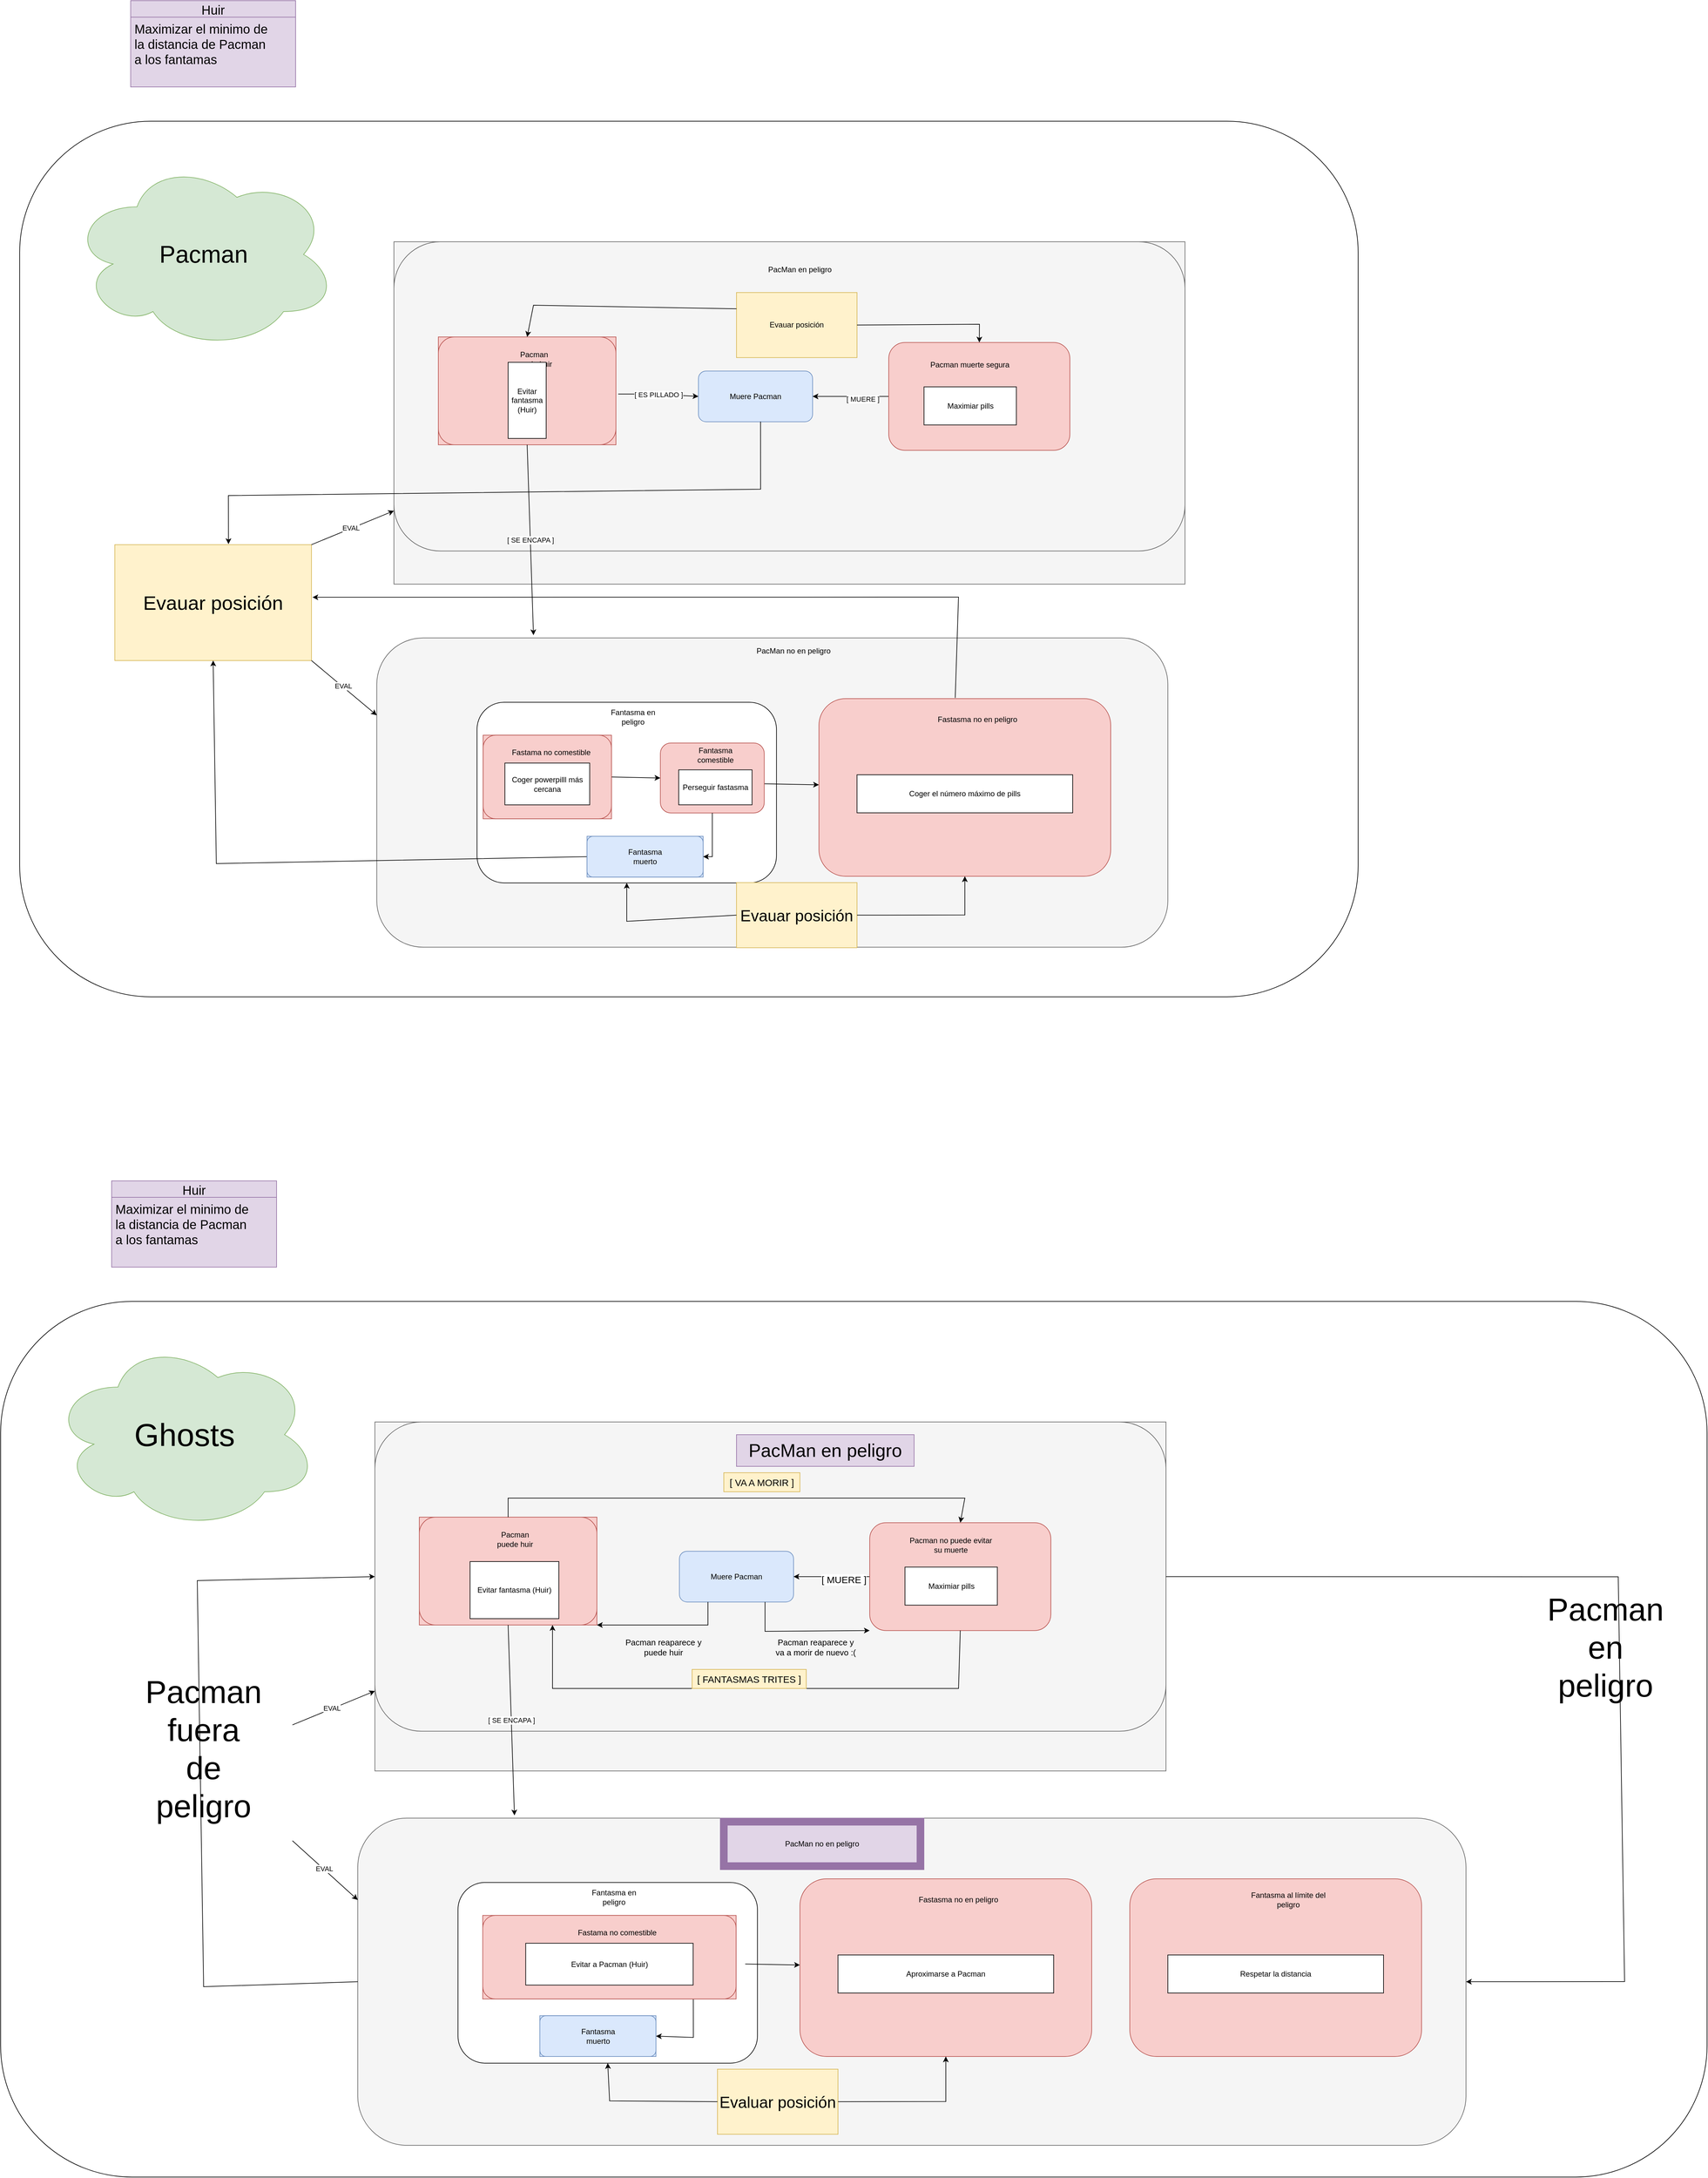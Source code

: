 <mxfile version="20.4.1" type="device"><diagram id="VX-4OSSG7RYSAhEicvWq" name="Página-1"><mxGraphModel dx="4249" dy="3746" grid="1" gridSize="10" guides="1" tooltips="1" connect="1" arrows="1" fold="1" page="1" pageScale="1" pageWidth="1654" pageHeight="2336" math="0" shadow="0"><root><mxCell id="0"/><mxCell id="1" parent="0"/><mxCell id="gbMcCVuB4OtIAvl5dIXB-71" value="" style="rounded=1;whiteSpace=wrap;html=1;" vertex="1" parent="1"><mxGeometry x="-1020" y="-1450" width="2110" height="1380" as="geometry"/></mxCell><mxCell id="gbMcCVuB4OtIAvl5dIXB-35" value="" style="rounded=1;whiteSpace=wrap;html=1;fillColor=#f5f5f5;fontColor=#333333;strokeColor=#666666;" vertex="1" parent="1"><mxGeometry x="-457.04" y="-635.63" width="1247.04" height="487.41" as="geometry"/></mxCell><mxCell id="gbMcCVuB4OtIAvl5dIXB-12" value="" style="rounded=1;whiteSpace=wrap;html=1;" vertex="1" parent="1"><mxGeometry x="-299.036" y="-534.295" width="472.092" height="284.734" as="geometry"/></mxCell><mxCell id="gbMcCVuB4OtIAvl5dIXB-61" value="" style="group;fontSize=37;fillColor=#f5f5f5;fontColor=#333333;strokeColor=#666666;" vertex="1" connectable="0" parent="1"><mxGeometry x="-430" y="-1260" width="1247.04" height="539.59" as="geometry"/></mxCell><mxCell id="gbMcCVuB4OtIAvl5dIXB-41" value="" style="rounded=1;whiteSpace=wrap;html=1;fillColor=#f5f5f5;fontColor=#333333;strokeColor=#666666;" vertex="1" parent="gbMcCVuB4OtIAvl5dIXB-61"><mxGeometry width="1247.04" height="487.41" as="geometry"/></mxCell><mxCell id="gbMcCVuB4OtIAvl5dIXB-42" value="PacMan en peligro" style="text;html=1;strokeColor=none;fillColor=none;align=center;verticalAlign=middle;whiteSpace=wrap;rounded=0;" vertex="1" parent="gbMcCVuB4OtIAvl5dIXB-61"><mxGeometry x="560" y="28.71" width="160" height="30" as="geometry"/></mxCell><mxCell id="gbMcCVuB4OtIAvl5dIXB-60" value="" style="group;fillColor=#f8cecc;strokeColor=#b85450;" vertex="1" connectable="0" parent="gbMcCVuB4OtIAvl5dIXB-61"><mxGeometry x="70" y="150" width="280" height="170" as="geometry"/></mxCell><mxCell id="gbMcCVuB4OtIAvl5dIXB-43" value="" style="rounded=1;whiteSpace=wrap;html=1;fillColor=#f8cecc;strokeColor=#b85450;" vertex="1" parent="gbMcCVuB4OtIAvl5dIXB-60"><mxGeometry width="280" height="170" as="geometry"/></mxCell><mxCell id="gbMcCVuB4OtIAvl5dIXB-44" value="Pacman puede huir" style="text;html=1;strokeColor=none;fillColor=none;align=center;verticalAlign=middle;whiteSpace=wrap;rounded=0;" vertex="1" parent="gbMcCVuB4OtIAvl5dIXB-60"><mxGeometry x="120.6" y="20" width="60" height="30" as="geometry"/></mxCell><mxCell id="gbMcCVuB4OtIAvl5dIXB-48" value="Evitar fantasma (Huir)" style="rounded=0;whiteSpace=wrap;html=1;direction=south;" vertex="1" parent="gbMcCVuB4OtIAvl5dIXB-60"><mxGeometry x="110.0" y="40" width="60" height="120" as="geometry"/></mxCell><mxCell id="gbMcCVuB4OtIAvl5dIXB-56" value="Muere Pacman" style="rounded=1;whiteSpace=wrap;html=1;fillColor=#dae8fc;strokeColor=#6c8ebf;" vertex="1" parent="gbMcCVuB4OtIAvl5dIXB-61"><mxGeometry x="480" y="203.7" width="180" height="80" as="geometry"/></mxCell><mxCell id="gbMcCVuB4OtIAvl5dIXB-58" value="[ ES PILLADO ]" style="endArrow=classic;html=1;rounded=0;entryX=0;entryY=0.5;entryDx=0;entryDy=0;" edge="1" parent="gbMcCVuB4OtIAvl5dIXB-61" target="gbMcCVuB4OtIAvl5dIXB-56"><mxGeometry width="50" height="50" relative="1" as="geometry"><mxPoint x="353.52" y="240" as="sourcePoint"/><mxPoint x="660" y="530" as="targetPoint"/><Array as="points"><mxPoint x="403.52" y="240"/></Array></mxGeometry></mxCell><mxCell id="gbMcCVuB4OtIAvl5dIXB-63" value="" style="endArrow=classic;html=1;rounded=0;exitX=0;exitY=0.5;exitDx=0;exitDy=0;entryX=1;entryY=0.5;entryDx=0;entryDy=0;" edge="1" parent="gbMcCVuB4OtIAvl5dIXB-61" source="gbMcCVuB4OtIAvl5dIXB-46" target="gbMcCVuB4OtIAvl5dIXB-56"><mxGeometry width="50" height="50" relative="1" as="geometry"><mxPoint x="440" y="450" as="sourcePoint"/><mxPoint x="490" y="400" as="targetPoint"/></mxGeometry></mxCell><mxCell id="gbMcCVuB4OtIAvl5dIXB-64" value="&lt;div&gt;[ MUERE ]&lt;br&gt;&lt;/div&gt;" style="edgeLabel;html=1;align=center;verticalAlign=middle;resizable=0;points=[];" vertex="1" connectable="0" parent="gbMcCVuB4OtIAvl5dIXB-63"><mxGeometry x="-0.313" y="4" relative="1" as="geometry"><mxPoint as="offset"/></mxGeometry></mxCell><mxCell id="gbMcCVuB4OtIAvl5dIXB-59" value="" style="group" vertex="1" connectable="0" parent="gbMcCVuB4OtIAvl5dIXB-61"><mxGeometry x="780" y="158.7" width="285.61" height="252.59" as="geometry"/></mxCell><mxCell id="gbMcCVuB4OtIAvl5dIXB-46" value="" style="rounded=1;whiteSpace=wrap;html=1;fillColor=#f8cecc;strokeColor=#b85450;" vertex="1" parent="gbMcCVuB4OtIAvl5dIXB-59"><mxGeometry width="285.61" height="170" as="geometry"/></mxCell><mxCell id="gbMcCVuB4OtIAvl5dIXB-47" value="Pacman muerte segura" style="text;html=1;strokeColor=none;fillColor=none;align=center;verticalAlign=middle;whiteSpace=wrap;rounded=0;" vertex="1" parent="gbMcCVuB4OtIAvl5dIXB-59"><mxGeometry x="58.41" y="20" width="140" height="30" as="geometry"/></mxCell><mxCell id="gbMcCVuB4OtIAvl5dIXB-55" value="Maximiar pills" style="rounded=0;whiteSpace=wrap;html=1;" vertex="1" parent="gbMcCVuB4OtIAvl5dIXB-59"><mxGeometry x="55.61" y="70" width="145.61" height="60" as="geometry"/></mxCell><mxCell id="gbMcCVuB4OtIAvl5dIXB-69" value="Evauar posición" style="rounded=0;whiteSpace=wrap;html=1;fillColor=#fff2cc;strokeColor=#d6b656;" vertex="1" parent="gbMcCVuB4OtIAvl5dIXB-61"><mxGeometry x="540" y="80" width="190" height="102.59" as="geometry"/></mxCell><mxCell id="gbMcCVuB4OtIAvl5dIXB-74" value="" style="endArrow=classic;html=1;rounded=0;fontSize=20;exitX=1;exitY=0.5;exitDx=0;exitDy=0;entryX=0.5;entryY=0;entryDx=0;entryDy=0;" edge="1" parent="gbMcCVuB4OtIAvl5dIXB-61" source="gbMcCVuB4OtIAvl5dIXB-69" target="gbMcCVuB4OtIAvl5dIXB-46"><mxGeometry width="50" height="50" relative="1" as="geometry"><mxPoint x="620" y="250" as="sourcePoint"/><mxPoint x="670" y="200" as="targetPoint"/><Array as="points"><mxPoint x="923" y="130"/></Array></mxGeometry></mxCell><mxCell id="gbMcCVuB4OtIAvl5dIXB-75" value="" style="endArrow=classic;html=1;rounded=0;fontSize=20;exitX=0;exitY=0.25;exitDx=0;exitDy=0;entryX=0.5;entryY=0;entryDx=0;entryDy=0;" edge="1" parent="gbMcCVuB4OtIAvl5dIXB-61" source="gbMcCVuB4OtIAvl5dIXB-69" target="gbMcCVuB4OtIAvl5dIXB-43"><mxGeometry width="50" height="50" relative="1" as="geometry"><mxPoint x="740.0" y="141.295" as="sourcePoint"/><mxPoint x="932.805" y="168.7" as="targetPoint"/><Array as="points"><mxPoint x="220" y="100"/></Array></mxGeometry></mxCell><mxCell id="gbMcCVuB4OtIAvl5dIXB-2" value="&lt;font style=&quot;font-size: 38px;&quot;&gt;Pacman&lt;/font&gt;" style="ellipse;shape=cloud;whiteSpace=wrap;html=1;fillColor=#d5e8d4;strokeColor=#82b366;" vertex="1" parent="1"><mxGeometry x="-940" y="-1390" width="420" height="300" as="geometry"/></mxCell><mxCell id="gbMcCVuB4OtIAvl5dIXB-28" value="&lt;font style=&quot;font-size: 31px;&quot;&gt;Evauar posición&lt;/font&gt;" style="rounded=0;whiteSpace=wrap;html=1;fillColor=#fff2cc;strokeColor=#d6b656;" vertex="1" parent="1"><mxGeometry x="-870" y="-782.59" width="310" height="182.59" as="geometry"/></mxCell><mxCell id="gbMcCVuB4OtIAvl5dIXB-30" value="" style="endArrow=classic;html=1;rounded=0;exitX=0;exitY=0.5;exitDx=0;exitDy=0;entryX=0.5;entryY=1;entryDx=0;entryDy=0;" edge="1" parent="1" source="gbMcCVuB4OtIAvl5dIXB-26" target="gbMcCVuB4OtIAvl5dIXB-28"><mxGeometry width="50" height="50" relative="1" as="geometry"><mxPoint x="100" y="-510" as="sourcePoint"/><mxPoint x="150" y="-560" as="targetPoint"/><Array as="points"><mxPoint x="-710" y="-280"/></Array></mxGeometry></mxCell><mxCell id="gbMcCVuB4OtIAvl5dIXB-34" value="" style="group" vertex="1" connectable="0" parent="1"><mxGeometry x="240" y="-540" width="460" height="280" as="geometry"/></mxCell><mxCell id="gbMcCVuB4OtIAvl5dIXB-32" value="" style="rounded=1;whiteSpace=wrap;html=1;fillColor=#f8cecc;strokeColor=#b85450;" vertex="1" parent="gbMcCVuB4OtIAvl5dIXB-34"><mxGeometry width="460" height="280" as="geometry"/></mxCell><mxCell id="gbMcCVuB4OtIAvl5dIXB-33" value="Fastasma no en peligro" style="text;html=1;strokeColor=none;fillColor=none;align=center;verticalAlign=middle;whiteSpace=wrap;rounded=0;" vertex="1" parent="gbMcCVuB4OtIAvl5dIXB-34"><mxGeometry x="185" y="18.667" width="130" height="28" as="geometry"/></mxCell><mxCell id="gbMcCVuB4OtIAvl5dIXB-40" value="Coger el número máximo de pills" style="rounded=0;whiteSpace=wrap;html=1;" vertex="1" parent="gbMcCVuB4OtIAvl5dIXB-34"><mxGeometry x="60" y="120" width="340" height="60" as="geometry"/></mxCell><mxCell id="gbMcCVuB4OtIAvl5dIXB-36" value="PacMan no en peligro" style="text;html=1;strokeColor=none;fillColor=none;align=center;verticalAlign=middle;whiteSpace=wrap;rounded=0;" vertex="1" parent="1"><mxGeometry x="120" y="-630" width="160" height="30" as="geometry"/></mxCell><mxCell id="gbMcCVuB4OtIAvl5dIXB-38" value="" style="endArrow=classic;html=1;rounded=0;exitX=1;exitY=0.583;exitDx=0;exitDy=0;exitPerimeter=0;" edge="1" parent="1" source="gbMcCVuB4OtIAvl5dIXB-16" target="gbMcCVuB4OtIAvl5dIXB-32"><mxGeometry width="50" height="50" relative="1" as="geometry"><mxPoint x="150" y="-370" as="sourcePoint"/><mxPoint x="200" y="-420" as="targetPoint"/></mxGeometry></mxCell><mxCell id="gbMcCVuB4OtIAvl5dIXB-16" value="" style="rounded=1;whiteSpace=wrap;html=1;fillColor=#f8cecc;strokeColor=#b85450;" vertex="1" parent="1"><mxGeometry x="-10" y="-470" width="163.787" height="110.22" as="geometry"/></mxCell><mxCell id="gbMcCVuB4OtIAvl5dIXB-17" value="Fantasma comestible" style="text;html=1;strokeColor=none;fillColor=none;align=center;verticalAlign=middle;whiteSpace=wrap;rounded=0;" vertex="1" parent="1"><mxGeometry x="47.807" y="-464.489" width="57.807" height="27.555" as="geometry"/></mxCell><mxCell id="gbMcCVuB4OtIAvl5dIXB-4" value="Perseguir fastasma" style="rounded=0;whiteSpace=wrap;html=1;" vertex="1" parent="1"><mxGeometry x="18.904" y="-427.749" width="115.614" height="55.11" as="geometry"/></mxCell><mxCell id="gbMcCVuB4OtIAvl5dIXB-13" value="Fantasma en peligro" style="text;html=1;strokeColor=none;fillColor=none;align=center;verticalAlign=middle;whiteSpace=wrap;rounded=0;" vertex="1" parent="1"><mxGeometry x="-106.345" y="-525.11" width="105.98" height="27.555" as="geometry"/></mxCell><mxCell id="gbMcCVuB4OtIAvl5dIXB-29" value="" style="group;fillColor=#dae8fc;strokeColor=#6c8ebf;" vertex="1" connectable="0" parent="1"><mxGeometry x="-125.614" y="-323.04" width="183.056" height="64.295" as="geometry"/></mxCell><mxCell id="gbMcCVuB4OtIAvl5dIXB-26" value="" style="rounded=1;whiteSpace=wrap;html=1;fillColor=#dae8fc;strokeColor=#6c8ebf;" vertex="1" parent="gbMcCVuB4OtIAvl5dIXB-29"><mxGeometry width="183.056" height="64.295" as="geometry"/></mxCell><mxCell id="gbMcCVuB4OtIAvl5dIXB-27" value="Fantasma muerto" style="text;html=1;strokeColor=none;fillColor=none;align=center;verticalAlign=middle;whiteSpace=wrap;rounded=0;" vertex="1" parent="gbMcCVuB4OtIAvl5dIXB-29"><mxGeometry x="62.624" y="18.37" width="57.807" height="27.555" as="geometry"/></mxCell><mxCell id="gbMcCVuB4OtIAvl5dIXB-31" value="" style="endArrow=classic;html=1;rounded=0;exitX=0.5;exitY=1;exitDx=0;exitDy=0;entryX=1;entryY=0.5;entryDx=0;entryDy=0;" edge="1" parent="1" source="gbMcCVuB4OtIAvl5dIXB-16" target="gbMcCVuB4OtIAvl5dIXB-26"><mxGeometry width="50" height="50" relative="1" as="geometry"><mxPoint x="82.492" y="-368.965" as="sourcePoint"/><mxPoint x="130.664" y="-414.89" as="targetPoint"/><Array as="points"><mxPoint x="71.894" y="-290.893"/></Array></mxGeometry></mxCell><mxCell id="gbMcCVuB4OtIAvl5dIXB-20" value="" style="endArrow=classic;html=1;rounded=0;entryX=0;entryY=0.5;entryDx=0;entryDy=0;exitX=1;exitY=0.5;exitDx=0;exitDy=0;" edge="1" parent="1" source="gbMcCVuB4OtIAvl5dIXB-15" target="gbMcCVuB4OtIAvl5dIXB-16"><mxGeometry width="50" height="50" relative="1" as="geometry"><mxPoint x="-4.219" y="-451.63" as="sourcePoint"/><mxPoint x="236.644" y="-405.705" as="targetPoint"/></mxGeometry></mxCell><mxCell id="gbMcCVuB4OtIAvl5dIXB-37" value="" style="group;fillColor=#f8cecc;strokeColor=#b85450;" vertex="1" connectable="0" parent="1"><mxGeometry x="-289.402" y="-482.345" width="202.325" height="131.749" as="geometry"/></mxCell><mxCell id="gbMcCVuB4OtIAvl5dIXB-15" value="" style="rounded=1;whiteSpace=wrap;html=1;fillColor=#f8cecc;strokeColor=#b85450;" vertex="1" parent="gbMcCVuB4OtIAvl5dIXB-37"><mxGeometry width="202.325" height="131.749" as="geometry"/></mxCell><mxCell id="gbMcCVuB4OtIAvl5dIXB-5" value="Coger powerpilll más cercana" style="rounded=0;whiteSpace=wrap;html=1;" vertex="1" parent="gbMcCVuB4OtIAvl5dIXB-37"><mxGeometry x="34.309" y="43.919" width="133.708" height="65.875" as="geometry"/></mxCell><mxCell id="gbMcCVuB4OtIAvl5dIXB-18" value="Fastama no comestible" style="text;html=1;strokeColor=none;fillColor=none;align=center;verticalAlign=middle;whiteSpace=wrap;rounded=0;" vertex="1" parent="gbMcCVuB4OtIAvl5dIXB-37"><mxGeometry x="38.543" y="10.979" width="137.636" height="32.938" as="geometry"/></mxCell><mxCell id="gbMcCVuB4OtIAvl5dIXB-51" value="Huir" style="swimlane;fontStyle=0;childLayout=stackLayout;horizontal=1;startSize=26;fillColor=#e1d5e7;horizontalStack=0;resizeParent=1;resizeParentMax=0;resizeLast=0;collapsible=1;marginBottom=0;fontSize=20;strokeColor=#9673a6;" vertex="1" parent="1"><mxGeometry x="-845" y="-1640" width="260" height="136" as="geometry"/></mxCell><mxCell id="gbMcCVuB4OtIAvl5dIXB-52" value="Maximizar el minimo de&#xA;la distancia de Pacman&#xA;a los fantamas" style="text;strokeColor=#9673a6;fillColor=#e1d5e7;align=left;verticalAlign=top;spacingLeft=4;spacingRight=4;overflow=hidden;rotatable=0;points=[[0,0.5],[1,0.5]];portConstraint=eastwest;fontSize=20;" vertex="1" parent="gbMcCVuB4OtIAvl5dIXB-51"><mxGeometry y="26" width="260" height="110" as="geometry"/></mxCell><mxCell id="gbMcCVuB4OtIAvl5dIXB-57" value="[ SE ENCAPA ]" style="endArrow=classic;html=1;rounded=0;exitX=0.5;exitY=1;exitDx=0;exitDy=0;" edge="1" parent="1" source="gbMcCVuB4OtIAvl5dIXB-43"><mxGeometry width="50" height="50" relative="1" as="geometry"><mxPoint x="160" y="-670" as="sourcePoint"/><mxPoint x="-210" y="-640" as="targetPoint"/></mxGeometry></mxCell><mxCell id="gbMcCVuB4OtIAvl5dIXB-65" value="" style="endArrow=classic;html=1;rounded=0;exitX=0.544;exitY=0.997;exitDx=0;exitDy=0;entryX=0.578;entryY=-0.005;entryDx=0;entryDy=0;entryPerimeter=0;exitPerimeter=0;" edge="1" parent="1" source="gbMcCVuB4OtIAvl5dIXB-56" target="gbMcCVuB4OtIAvl5dIXB-28"><mxGeometry width="50" height="50" relative="1" as="geometry"><mxPoint x="-480" y="-840" as="sourcePoint"/><mxPoint x="-430" y="-890" as="targetPoint"/><Array as="points"><mxPoint x="148" y="-870"/><mxPoint x="-691" y="-860"/></Array></mxGeometry></mxCell><mxCell id="gbMcCVuB4OtIAvl5dIXB-66" value="EVAL" style="endArrow=classic;html=1;rounded=0;exitX=1;exitY=1;exitDx=0;exitDy=0;entryX=0;entryY=0.25;entryDx=0;entryDy=0;" edge="1" parent="1" source="gbMcCVuB4OtIAvl5dIXB-28" target="gbMcCVuB4OtIAvl5dIXB-35"><mxGeometry x="-0.047" y="1" width="50" height="50" relative="1" as="geometry"><mxPoint x="-70" y="-630" as="sourcePoint"/><mxPoint x="-20" y="-680" as="targetPoint"/><mxPoint as="offset"/></mxGeometry></mxCell><mxCell id="gbMcCVuB4OtIAvl5dIXB-67" value="EVAL" style="endArrow=classic;html=1;rounded=0;exitX=1;exitY=0;exitDx=0;exitDy=0;entryX=0;entryY=0.87;entryDx=0;entryDy=0;entryPerimeter=0;" edge="1" parent="1" source="gbMcCVuB4OtIAvl5dIXB-28" target="gbMcCVuB4OtIAvl5dIXB-41"><mxGeometry x="-0.047" y="1" width="50" height="50" relative="1" as="geometry"><mxPoint x="-550.0" y="-590" as="sourcePoint"/><mxPoint x="-450" y="-680" as="targetPoint"/><mxPoint as="offset"/></mxGeometry></mxCell><mxCell id="gbMcCVuB4OtIAvl5dIXB-68" value="" style="endArrow=classic;html=1;rounded=0;exitX=0.467;exitY=-0.004;exitDx=0;exitDy=0;entryX=1.005;entryY=0.454;entryDx=0;entryDy=0;entryPerimeter=0;exitPerimeter=0;" edge="1" parent="1" source="gbMcCVuB4OtIAvl5dIXB-32" target="gbMcCVuB4OtIAvl5dIXB-28"><mxGeometry width="50" height="50" relative="1" as="geometry"><mxPoint x="80" y="-630" as="sourcePoint"/><mxPoint x="130" y="-680" as="targetPoint"/><Array as="points"><mxPoint x="460" y="-700"/></Array></mxGeometry></mxCell><mxCell id="gbMcCVuB4OtIAvl5dIXB-70" value="&lt;font style=&quot;font-size: 25px;&quot;&gt;Evauar posición&lt;/font&gt;" style="rounded=0;whiteSpace=wrap;html=1;fillColor=#fff2cc;strokeColor=#d6b656;" vertex="1" parent="1"><mxGeometry x="110" y="-250" width="190" height="102.59" as="geometry"/></mxCell><mxCell id="gbMcCVuB4OtIAvl5dIXB-72" value="" style="endArrow=classic;html=1;rounded=0;fontSize=20;exitX=1;exitY=0.5;exitDx=0;exitDy=0;entryX=0.5;entryY=1;entryDx=0;entryDy=0;" edge="1" parent="1" source="gbMcCVuB4OtIAvl5dIXB-70" target="gbMcCVuB4OtIAvl5dIXB-32"><mxGeometry width="50" height="50" relative="1" as="geometry"><mxPoint x="210" y="-370" as="sourcePoint"/><mxPoint x="260" y="-420" as="targetPoint"/><Array as="points"><mxPoint x="470" y="-199"/></Array></mxGeometry></mxCell><mxCell id="gbMcCVuB4OtIAvl5dIXB-73" value="" style="endArrow=classic;html=1;rounded=0;fontSize=20;exitX=0;exitY=0.5;exitDx=0;exitDy=0;entryX=0.5;entryY=1;entryDx=0;entryDy=0;" edge="1" parent="1" source="gbMcCVuB4OtIAvl5dIXB-70" target="gbMcCVuB4OtIAvl5dIXB-12"><mxGeometry width="50" height="50" relative="1" as="geometry"><mxPoint x="310" y="-188.705" as="sourcePoint"/><mxPoint x="480" y="-250" as="targetPoint"/><Array as="points"><mxPoint x="-63" y="-189"/></Array></mxGeometry></mxCell><mxCell id="gbMcCVuB4OtIAvl5dIXB-77" value="" style="rounded=1;whiteSpace=wrap;html=1;" vertex="1" parent="1"><mxGeometry x="-1050" y="410" width="2690" height="1380" as="geometry"/></mxCell><mxCell id="gbMcCVuB4OtIAvl5dIXB-78" value="" style="rounded=1;whiteSpace=wrap;html=1;fillColor=#f5f5f5;fontColor=#333333;strokeColor=#666666;" vertex="1" parent="1"><mxGeometry x="-487.04" y="1224.37" width="1747.04" height="515.63" as="geometry"/></mxCell><mxCell id="gbMcCVuB4OtIAvl5dIXB-79" value="" style="rounded=1;whiteSpace=wrap;html=1;" vertex="1" parent="1"><mxGeometry x="-329.036" y="1325.705" width="472.092" height="284.734" as="geometry"/></mxCell><mxCell id="gbMcCVuB4OtIAvl5dIXB-80" value="" style="group;fontSize=37;fillColor=#f5f5f5;fontColor=#333333;strokeColor=#666666;" vertex="1" connectable="0" parent="1"><mxGeometry x="-460" y="600" width="1247.04" height="550" as="geometry"/></mxCell><mxCell id="gbMcCVuB4OtIAvl5dIXB-81" value="" style="rounded=1;whiteSpace=wrap;html=1;fillColor=#f5f5f5;fontColor=#333333;strokeColor=#666666;" vertex="1" parent="gbMcCVuB4OtIAvl5dIXB-80"><mxGeometry width="1247.04" height="487.41" as="geometry"/></mxCell><mxCell id="gbMcCVuB4OtIAvl5dIXB-82" value="PacMan en peligro" style="text;html=1;strokeColor=#9673a6;fillColor=#e1d5e7;align=center;verticalAlign=middle;whiteSpace=wrap;rounded=0;fontSize=29;" vertex="1" parent="gbMcCVuB4OtIAvl5dIXB-80"><mxGeometry x="570" y="20" width="280" height="50" as="geometry"/></mxCell><mxCell id="gbMcCVuB4OtIAvl5dIXB-83" value="" style="group;fillColor=#f8cecc;strokeColor=#b85450;" vertex="1" connectable="0" parent="gbMcCVuB4OtIAvl5dIXB-80"><mxGeometry x="70" y="150" width="280" height="170" as="geometry"/></mxCell><mxCell id="gbMcCVuB4OtIAvl5dIXB-84" value="" style="rounded=1;whiteSpace=wrap;html=1;fillColor=#f8cecc;strokeColor=#b85450;" vertex="1" parent="gbMcCVuB4OtIAvl5dIXB-83"><mxGeometry width="280" height="170" as="geometry"/></mxCell><mxCell id="gbMcCVuB4OtIAvl5dIXB-85" value="Pacman puede huir" style="text;html=1;strokeColor=none;fillColor=none;align=center;verticalAlign=middle;whiteSpace=wrap;rounded=0;" vertex="1" parent="gbMcCVuB4OtIAvl5dIXB-83"><mxGeometry x="120.6" y="20" width="60" height="30" as="geometry"/></mxCell><mxCell id="gbMcCVuB4OtIAvl5dIXB-86" value="Evitar fantasma (Huir)" style="rounded=0;whiteSpace=wrap;html=1;direction=south;" vertex="1" parent="gbMcCVuB4OtIAvl5dIXB-83"><mxGeometry x="80" y="70" width="140" height="90" as="geometry"/></mxCell><mxCell id="gbMcCVuB4OtIAvl5dIXB-87" value="Muere Pacman" style="rounded=1;whiteSpace=wrap;html=1;fillColor=#dae8fc;strokeColor=#6c8ebf;" vertex="1" parent="gbMcCVuB4OtIAvl5dIXB-80"><mxGeometry x="480" y="203.7" width="180" height="80" as="geometry"/></mxCell><mxCell id="gbMcCVuB4OtIAvl5dIXB-89" value="" style="endArrow=classic;html=1;rounded=0;exitX=0;exitY=0.5;exitDx=0;exitDy=0;entryX=1;entryY=0.5;entryDx=0;entryDy=0;" edge="1" parent="gbMcCVuB4OtIAvl5dIXB-80" source="gbMcCVuB4OtIAvl5dIXB-92" target="gbMcCVuB4OtIAvl5dIXB-87"><mxGeometry width="50" height="50" relative="1" as="geometry"><mxPoint x="440" y="450" as="sourcePoint"/><mxPoint x="490" y="400" as="targetPoint"/></mxGeometry></mxCell><mxCell id="gbMcCVuB4OtIAvl5dIXB-90" value="&lt;div style=&quot;font-size: 15px;&quot;&gt;[ MUERE ]&lt;br style=&quot;font-size: 15px;&quot;&gt;&lt;/div&gt;" style="edgeLabel;html=1;align=center;verticalAlign=middle;resizable=0;points=[];fontSize=15;" vertex="1" connectable="0" parent="gbMcCVuB4OtIAvl5dIXB-89"><mxGeometry x="-0.313" y="4" relative="1" as="geometry"><mxPoint as="offset"/></mxGeometry></mxCell><mxCell id="gbMcCVuB4OtIAvl5dIXB-91" value="" style="group" vertex="1" connectable="0" parent="gbMcCVuB4OtIAvl5dIXB-80"><mxGeometry x="780" y="158.7" width="285.61" height="252.59" as="geometry"/></mxCell><mxCell id="gbMcCVuB4OtIAvl5dIXB-92" value="" style="rounded=1;whiteSpace=wrap;html=1;fillColor=#f8cecc;strokeColor=#b85450;" vertex="1" parent="gbMcCVuB4OtIAvl5dIXB-91"><mxGeometry width="285.61" height="170" as="geometry"/></mxCell><mxCell id="gbMcCVuB4OtIAvl5dIXB-93" value="Pacman no puede evitar su muerte" style="text;html=1;strokeColor=none;fillColor=none;align=center;verticalAlign=middle;whiteSpace=wrap;rounded=0;" vertex="1" parent="gbMcCVuB4OtIAvl5dIXB-91"><mxGeometry x="58.41" y="20" width="140" height="30" as="geometry"/></mxCell><mxCell id="gbMcCVuB4OtIAvl5dIXB-94" value="Maximiar pills" style="rounded=0;whiteSpace=wrap;html=1;" vertex="1" parent="gbMcCVuB4OtIAvl5dIXB-91"><mxGeometry x="55.61" y="70" width="145.61" height="60" as="geometry"/></mxCell><mxCell id="gbMcCVuB4OtIAvl5dIXB-96" value="" style="endArrow=classic;html=1;rounded=0;fontSize=20;exitX=0.5;exitY=0;exitDx=0;exitDy=0;entryX=0.5;entryY=0;entryDx=0;entryDy=0;" edge="1" parent="gbMcCVuB4OtIAvl5dIXB-80" source="gbMcCVuB4OtIAvl5dIXB-84" target="gbMcCVuB4OtIAvl5dIXB-92"><mxGeometry width="50" height="50" relative="1" as="geometry"><mxPoint x="730" y="131.295" as="sourcePoint"/><mxPoint x="670" y="200" as="targetPoint"/><Array as="points"><mxPoint x="210" y="120"/><mxPoint x="930" y="120"/></Array></mxGeometry></mxCell><mxCell id="gbMcCVuB4OtIAvl5dIXB-97" value="" style="endArrow=classic;html=1;rounded=0;fontSize=20;exitX=0.5;exitY=1;exitDx=0;exitDy=0;entryX=0.75;entryY=1;entryDx=0;entryDy=0;" edge="1" parent="gbMcCVuB4OtIAvl5dIXB-80" source="gbMcCVuB4OtIAvl5dIXB-92" target="gbMcCVuB4OtIAvl5dIXB-84"><mxGeometry width="50" height="50" relative="1" as="geometry"><mxPoint x="540" y="105.648" as="sourcePoint"/><mxPoint x="932.805" y="168.7" as="targetPoint"/><Array as="points"><mxPoint x="920" y="420"/><mxPoint x="280" y="420"/></Array></mxGeometry></mxCell><mxCell id="gbMcCVuB4OtIAvl5dIXB-123" value="" style="endArrow=classic;html=1;rounded=0;exitX=0.25;exitY=1;exitDx=0;exitDy=0;entryX=1;entryY=1;entryDx=0;entryDy=0;" edge="1" parent="gbMcCVuB4OtIAvl5dIXB-80" source="gbMcCVuB4OtIAvl5dIXB-87" target="gbMcCVuB4OtIAvl5dIXB-84"><mxGeometry width="50" height="50" relative="1" as="geometry"><mxPoint x="-50" y="420" as="sourcePoint"/><mxPoint x="-260.82" y="476.497" as="targetPoint"/><Array as="points"><mxPoint x="525" y="320"/><mxPoint x="460" y="320"/></Array></mxGeometry></mxCell><mxCell id="gbMcCVuB4OtIAvl5dIXB-137" value="Pacman reaparece y puede huir" style="text;html=1;strokeColor=none;fillColor=none;align=center;verticalAlign=middle;whiteSpace=wrap;rounded=0;fontSize=13;" vertex="1" parent="gbMcCVuB4OtIAvl5dIXB-80"><mxGeometry x="390" y="330" width="130" height="50" as="geometry"/></mxCell><mxCell id="gbMcCVuB4OtIAvl5dIXB-140" value="" style="endArrow=classic;html=1;rounded=0;fontSize=13;exitX=0.75;exitY=1;exitDx=0;exitDy=0;entryX=0;entryY=1;entryDx=0;entryDy=0;" edge="1" parent="gbMcCVuB4OtIAvl5dIXB-80" source="gbMcCVuB4OtIAvl5dIXB-87" target="gbMcCVuB4OtIAvl5dIXB-92"><mxGeometry width="50" height="50" relative="1" as="geometry"><mxPoint x="770" y="370" as="sourcePoint"/><mxPoint x="820" y="320" as="targetPoint"/><Array as="points"><mxPoint x="615" y="330"/></Array></mxGeometry></mxCell><mxCell id="gbMcCVuB4OtIAvl5dIXB-141" value="Pacman reaparece y va a morir de nuevo :(" style="text;html=1;strokeColor=none;fillColor=none;align=center;verticalAlign=middle;whiteSpace=wrap;rounded=0;fontSize=13;" vertex="1" parent="gbMcCVuB4OtIAvl5dIXB-80"><mxGeometry x="630" y="330.0" width="130" height="50" as="geometry"/></mxCell><mxCell id="gbMcCVuB4OtIAvl5dIXB-144" value="[ FANTASMAS TRITES ]" style="text;html=1;strokeColor=#d6b656;fillColor=#fff2cc;align=center;verticalAlign=middle;whiteSpace=wrap;rounded=0;fontSize=15;" vertex="1" parent="gbMcCVuB4OtIAvl5dIXB-80"><mxGeometry x="500" y="390" width="180" height="30" as="geometry"/></mxCell><mxCell id="gbMcCVuB4OtIAvl5dIXB-146" value="[ VA A MORIR ]" style="text;html=1;align=center;verticalAlign=middle;whiteSpace=wrap;rounded=0;fontSize=15;fillColor=#fff2cc;strokeColor=#d6b656;" vertex="1" parent="gbMcCVuB4OtIAvl5dIXB-80"><mxGeometry x="550" y="80" width="120" height="30" as="geometry"/></mxCell><mxCell id="gbMcCVuB4OtIAvl5dIXB-98" value="&lt;font style=&quot;font-size: 50px;&quot;&gt;Ghosts&lt;/font&gt;" style="ellipse;shape=cloud;whiteSpace=wrap;html=1;fillColor=#d5e8d4;strokeColor=#82b366;" vertex="1" parent="1"><mxGeometry x="-970" y="470" width="420" height="300" as="geometry"/></mxCell><mxCell id="gbMcCVuB4OtIAvl5dIXB-100" value="" style="endArrow=classic;html=1;rounded=0;exitX=0;exitY=0.5;exitDx=0;exitDy=0;entryX=0;entryY=0.5;entryDx=0;entryDy=0;" edge="1" parent="1" source="gbMcCVuB4OtIAvl5dIXB-78" target="gbMcCVuB4OtIAvl5dIXB-81"><mxGeometry width="50" height="50" relative="1" as="geometry"><mxPoint x="70" y="1350" as="sourcePoint"/><mxPoint x="-745.0" y="1260" as="targetPoint"/><Array as="points"><mxPoint x="-730" y="1490"/><mxPoint x="-740" y="850"/></Array></mxGeometry></mxCell><mxCell id="gbMcCVuB4OtIAvl5dIXB-101" value="" style="group" vertex="1" connectable="0" parent="1"><mxGeometry x="210" y="1320" width="460" height="280" as="geometry"/></mxCell><mxCell id="gbMcCVuB4OtIAvl5dIXB-102" value="" style="rounded=1;whiteSpace=wrap;html=1;fillColor=#f8cecc;strokeColor=#b85450;" vertex="1" parent="gbMcCVuB4OtIAvl5dIXB-101"><mxGeometry width="460" height="280" as="geometry"/></mxCell><mxCell id="gbMcCVuB4OtIAvl5dIXB-103" value="Fastasma no en peligro" style="text;html=1;strokeColor=none;fillColor=none;align=center;verticalAlign=middle;whiteSpace=wrap;rounded=0;" vertex="1" parent="gbMcCVuB4OtIAvl5dIXB-101"><mxGeometry x="185" y="18.667" width="130" height="28" as="geometry"/></mxCell><mxCell id="gbMcCVuB4OtIAvl5dIXB-104" value="Aproximarse a Pacman" style="rounded=0;whiteSpace=wrap;html=1;" vertex="1" parent="gbMcCVuB4OtIAvl5dIXB-101"><mxGeometry x="60" y="120" width="340" height="60" as="geometry"/></mxCell><mxCell id="gbMcCVuB4OtIAvl5dIXB-105" value="PacMan no en peligro" style="text;html=1;strokeColor=#9673a6;fillColor=#e1d5e7;align=center;verticalAlign=middle;whiteSpace=wrap;rounded=0;strokeWidth=12;" vertex="1" parent="1"><mxGeometry x="90" y="1230" width="310" height="70" as="geometry"/></mxCell><mxCell id="gbMcCVuB4OtIAvl5dIXB-106" value="" style="endArrow=classic;html=1;rounded=0;exitX=1;exitY=0.583;exitDx=0;exitDy=0;exitPerimeter=0;" edge="1" parent="1" target="gbMcCVuB4OtIAvl5dIXB-102"><mxGeometry width="50" height="50" relative="1" as="geometry"><mxPoint x="123.787" y="1454.258" as="sourcePoint"/><mxPoint x="170" y="1440" as="targetPoint"/></mxGeometry></mxCell><mxCell id="gbMcCVuB4OtIAvl5dIXB-110" value="Fantasma en peligro" style="text;html=1;strokeColor=none;fillColor=none;align=center;verticalAlign=middle;whiteSpace=wrap;rounded=0;" vertex="1" parent="1"><mxGeometry x="-136.345" y="1334.89" width="105.98" height="27.555" as="geometry"/></mxCell><mxCell id="gbMcCVuB4OtIAvl5dIXB-111" value="" style="group;fillColor=#dae8fc;strokeColor=#6c8ebf;" vertex="1" connectable="0" parent="1"><mxGeometry x="-200.004" y="1535.71" width="183.056" height="64.295" as="geometry"/></mxCell><mxCell id="gbMcCVuB4OtIAvl5dIXB-112" value="" style="rounded=1;whiteSpace=wrap;html=1;fillColor=#dae8fc;strokeColor=#6c8ebf;" vertex="1" parent="gbMcCVuB4OtIAvl5dIXB-111"><mxGeometry width="183.056" height="64.295" as="geometry"/></mxCell><mxCell id="gbMcCVuB4OtIAvl5dIXB-113" value="Fantasma muerto" style="text;html=1;strokeColor=none;fillColor=none;align=center;verticalAlign=middle;whiteSpace=wrap;rounded=0;" vertex="1" parent="gbMcCVuB4OtIAvl5dIXB-111"><mxGeometry x="62.624" y="18.37" width="57.807" height="27.555" as="geometry"/></mxCell><mxCell id="gbMcCVuB4OtIAvl5dIXB-114" value="" style="endArrow=classic;html=1;rounded=0;exitX=0.5;exitY=1;exitDx=0;exitDy=0;entryX=1;entryY=0.5;entryDx=0;entryDy=0;" edge="1" parent="1" target="gbMcCVuB4OtIAvl5dIXB-112"><mxGeometry width="50" height="50" relative="1" as="geometry"><mxPoint x="41.894" y="1500.22" as="sourcePoint"/><mxPoint x="100.664" y="1445.11" as="targetPoint"/><Array as="points"><mxPoint x="42" y="1570"/></Array></mxGeometry></mxCell><mxCell id="gbMcCVuB4OtIAvl5dIXB-115" value="" style="endArrow=classic;html=1;rounded=0;entryX=0;entryY=0.5;entryDx=0;entryDy=0;exitX=1;exitY=0.5;exitDx=0;exitDy=0;" edge="1" parent="1" source="gbMcCVuB4OtIAvl5dIXB-117"><mxGeometry width="50" height="50" relative="1" as="geometry"><mxPoint x="-34.219" y="1408.37" as="sourcePoint"/><mxPoint x="-40" y="1445.11" as="targetPoint"/></mxGeometry></mxCell><mxCell id="gbMcCVuB4OtIAvl5dIXB-116" value="" style="group;fillColor=#f8cecc;strokeColor=#b85450;" vertex="1" connectable="0" parent="1"><mxGeometry x="-290" y="1377.66" width="399.4" height="131.75" as="geometry"/></mxCell><mxCell id="gbMcCVuB4OtIAvl5dIXB-117" value="" style="rounded=1;whiteSpace=wrap;html=1;fillColor=#f8cecc;strokeColor=#b85450;" vertex="1" parent="gbMcCVuB4OtIAvl5dIXB-116"><mxGeometry width="399.4" height="131.75" as="geometry"/></mxCell><mxCell id="gbMcCVuB4OtIAvl5dIXB-118" value="Evitar a Pacman (Huir)" style="rounded=0;whiteSpace=wrap;html=1;" vertex="1" parent="gbMcCVuB4OtIAvl5dIXB-116"><mxGeometry x="67.727" y="43.92" width="263.946" height="65.875" as="geometry"/></mxCell><mxCell id="gbMcCVuB4OtIAvl5dIXB-119" value="Fastama no comestible" style="text;html=1;strokeColor=none;fillColor=none;align=center;verticalAlign=middle;whiteSpace=wrap;rounded=0;" vertex="1" parent="gbMcCVuB4OtIAvl5dIXB-116"><mxGeometry x="76.086" y="10.979" width="271.701" height="32.938" as="geometry"/></mxCell><mxCell id="gbMcCVuB4OtIAvl5dIXB-120" value="Huir" style="swimlane;fontStyle=0;childLayout=stackLayout;horizontal=1;startSize=26;fillColor=#e1d5e7;horizontalStack=0;resizeParent=1;resizeParentMax=0;resizeLast=0;collapsible=1;marginBottom=0;fontSize=20;strokeColor=#9673a6;" vertex="1" parent="1"><mxGeometry x="-875" y="220" width="260" height="136" as="geometry"/></mxCell><mxCell id="gbMcCVuB4OtIAvl5dIXB-121" value="Maximizar el minimo de&#xA;la distancia de Pacman&#xA;a los fantamas" style="text;strokeColor=#9673a6;fillColor=#e1d5e7;align=left;verticalAlign=top;spacingLeft=4;spacingRight=4;overflow=hidden;rotatable=0;points=[[0,0.5],[1,0.5]];portConstraint=eastwest;fontSize=20;" vertex="1" parent="gbMcCVuB4OtIAvl5dIXB-120"><mxGeometry y="26" width="260" height="110" as="geometry"/></mxCell><mxCell id="gbMcCVuB4OtIAvl5dIXB-122" value="[ SE ENCAPA ]" style="endArrow=classic;html=1;rounded=0;exitX=0.5;exitY=1;exitDx=0;exitDy=0;" edge="1" parent="1" source="gbMcCVuB4OtIAvl5dIXB-84"><mxGeometry width="50" height="50" relative="1" as="geometry"><mxPoint x="130" y="1190" as="sourcePoint"/><mxPoint x="-240" y="1220" as="targetPoint"/></mxGeometry></mxCell><mxCell id="gbMcCVuB4OtIAvl5dIXB-124" value="EVAL" style="endArrow=classic;html=1;rounded=0;exitX=1;exitY=1;exitDx=0;exitDy=0;entryX=0;entryY=0.25;entryDx=0;entryDy=0;" edge="1" parent="1" target="gbMcCVuB4OtIAvl5dIXB-78"><mxGeometry x="-0.047" y="1" width="50" height="50" relative="1" as="geometry"><mxPoint x="-590.0" y="1260" as="sourcePoint"/><mxPoint x="-50" y="1180" as="targetPoint"/><mxPoint as="offset"/></mxGeometry></mxCell><mxCell id="gbMcCVuB4OtIAvl5dIXB-125" value="EVAL" style="endArrow=classic;html=1;rounded=0;exitX=1;exitY=0;exitDx=0;exitDy=0;entryX=0;entryY=0.87;entryDx=0;entryDy=0;entryPerimeter=0;" edge="1" parent="1" target="gbMcCVuB4OtIAvl5dIXB-81"><mxGeometry x="-0.047" y="1" width="50" height="50" relative="1" as="geometry"><mxPoint x="-590.0" y="1077.41" as="sourcePoint"/><mxPoint x="-480" y="1180" as="targetPoint"/><mxPoint as="offset"/></mxGeometry></mxCell><mxCell id="gbMcCVuB4OtIAvl5dIXB-126" value="" style="endArrow=classic;html=1;rounded=0;exitX=1;exitY=0.5;exitDx=0;exitDy=0;entryX=1;entryY=0.5;entryDx=0;entryDy=0;" edge="1" parent="1" source="gbMcCVuB4OtIAvl5dIXB-81" target="gbMcCVuB4OtIAvl5dIXB-78"><mxGeometry width="50" height="50" relative="1" as="geometry"><mxPoint x="50" y="1230" as="sourcePoint"/><mxPoint x="-588.45" y="1160.306" as="targetPoint"/><Array as="points"><mxPoint x="1500" y="844"/><mxPoint x="1510" y="1482"/></Array></mxGeometry></mxCell><mxCell id="gbMcCVuB4OtIAvl5dIXB-127" value="&lt;font style=&quot;font-size: 25px;&quot;&gt;Evaluar posición&lt;/font&gt;" style="rounded=0;whiteSpace=wrap;html=1;fillColor=#fff2cc;strokeColor=#d6b656;" vertex="1" parent="1"><mxGeometry x="80" y="1620" width="190" height="102.59" as="geometry"/></mxCell><mxCell id="gbMcCVuB4OtIAvl5dIXB-128" value="" style="endArrow=classic;html=1;rounded=0;fontSize=20;exitX=1;exitY=0.5;exitDx=0;exitDy=0;entryX=0.5;entryY=1;entryDx=0;entryDy=0;" edge="1" parent="1" source="gbMcCVuB4OtIAvl5dIXB-127" target="gbMcCVuB4OtIAvl5dIXB-102"><mxGeometry width="50" height="50" relative="1" as="geometry"><mxPoint x="180" y="1490" as="sourcePoint"/><mxPoint x="230" y="1440" as="targetPoint"/><Array as="points"><mxPoint x="440" y="1671"/></Array></mxGeometry></mxCell><mxCell id="gbMcCVuB4OtIAvl5dIXB-129" value="" style="endArrow=classic;html=1;rounded=0;fontSize=20;exitX=0;exitY=0.5;exitDx=0;exitDy=0;entryX=0.5;entryY=1;entryDx=0;entryDy=0;" edge="1" parent="1" source="gbMcCVuB4OtIAvl5dIXB-127" target="gbMcCVuB4OtIAvl5dIXB-79"><mxGeometry width="50" height="50" relative="1" as="geometry"><mxPoint x="280" y="1671.295" as="sourcePoint"/><mxPoint x="450" y="1610" as="targetPoint"/><Array as="points"><mxPoint x="-90" y="1670"/></Array></mxGeometry></mxCell><mxCell id="gbMcCVuB4OtIAvl5dIXB-130" value="" style="group" vertex="1" connectable="0" parent="1"><mxGeometry x="730" y="1320" width="460" height="280" as="geometry"/></mxCell><mxCell id="gbMcCVuB4OtIAvl5dIXB-131" value="" style="rounded=1;whiteSpace=wrap;html=1;fillColor=#f8cecc;strokeColor=#b85450;" vertex="1" parent="gbMcCVuB4OtIAvl5dIXB-130"><mxGeometry width="460" height="280" as="geometry"/></mxCell><mxCell id="gbMcCVuB4OtIAvl5dIXB-132" value="Fantasma al límite del peligro" style="text;html=1;strokeColor=none;fillColor=none;align=center;verticalAlign=middle;whiteSpace=wrap;rounded=0;" vertex="1" parent="gbMcCVuB4OtIAvl5dIXB-130"><mxGeometry x="185" y="18.667" width="130" height="28" as="geometry"/></mxCell><mxCell id="gbMcCVuB4OtIAvl5dIXB-133" value="Respetar la distancia" style="rounded=0;whiteSpace=wrap;html=1;" vertex="1" parent="gbMcCVuB4OtIAvl5dIXB-130"><mxGeometry x="60" y="120" width="340" height="60" as="geometry"/></mxCell><mxCell id="gbMcCVuB4OtIAvl5dIXB-135" value="Pacman en peligro" style="text;html=1;strokeColor=none;fillColor=none;align=center;verticalAlign=middle;whiteSpace=wrap;rounded=0;fontSize=50;" vertex="1" parent="1"><mxGeometry x="1450" y="940" width="60" height="30" as="geometry"/></mxCell><mxCell id="gbMcCVuB4OtIAvl5dIXB-136" value="Pacman fuera de peligro" style="text;html=1;strokeColor=none;fillColor=none;align=center;verticalAlign=middle;whiteSpace=wrap;rounded=0;fontSize=50;" vertex="1" parent="1"><mxGeometry x="-760" y="1100" width="60" height="30" as="geometry"/></mxCell></root></mxGraphModel></diagram></mxfile>